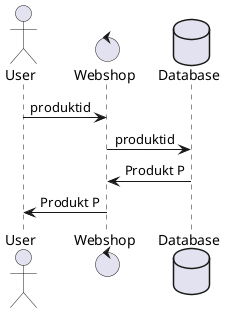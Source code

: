 @startuml Abruf Produkt
actor User
control Webshop
database Database

User -> Webshop : produktid
Webshop -> Database : produktid
Database -> Webshop : Produkt P
Webshop -> User : Produkt P
@enduml